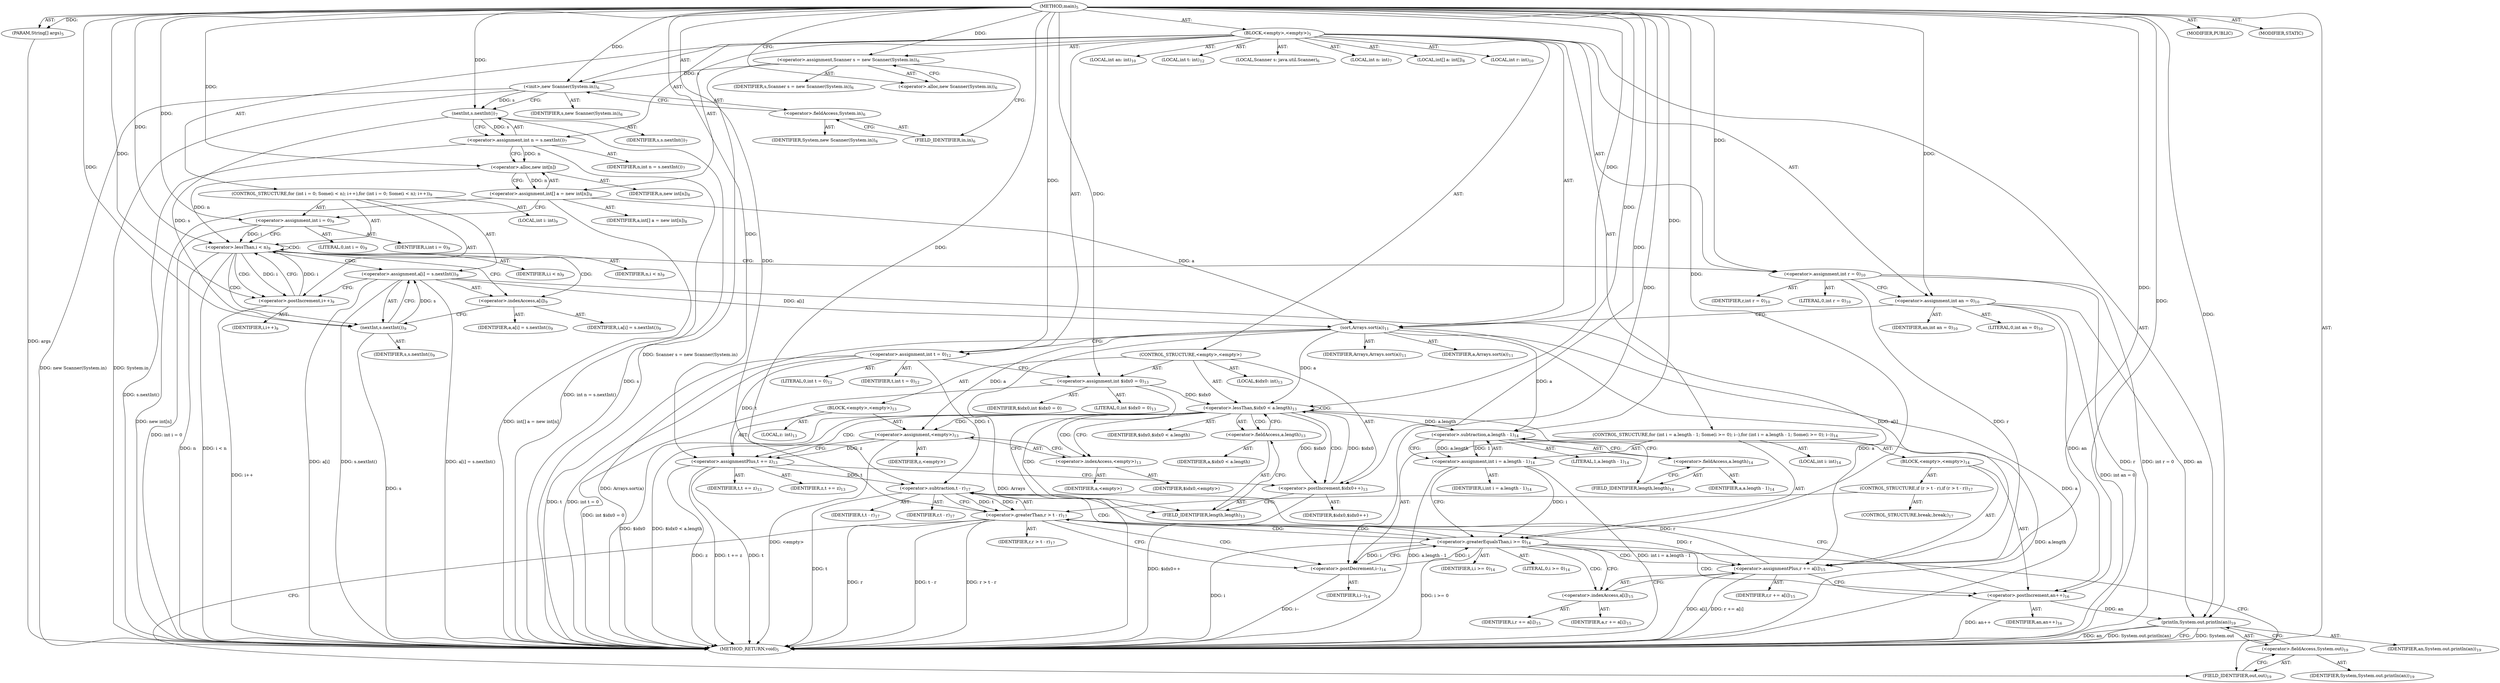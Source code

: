 digraph "main" {  
"19" [label = <(METHOD,main)<SUB>5</SUB>> ]
"20" [label = <(PARAM,String[] args)<SUB>5</SUB>> ]
"21" [label = <(BLOCK,&lt;empty&gt;,&lt;empty&gt;)<SUB>5</SUB>> ]
"4" [label = <(LOCAL,Scanner s: java.util.Scanner)<SUB>6</SUB>> ]
"22" [label = <(&lt;operator&gt;.assignment,Scanner s = new Scanner(System.in))<SUB>6</SUB>> ]
"23" [label = <(IDENTIFIER,s,Scanner s = new Scanner(System.in))<SUB>6</SUB>> ]
"24" [label = <(&lt;operator&gt;.alloc,new Scanner(System.in))<SUB>6</SUB>> ]
"25" [label = <(&lt;init&gt;,new Scanner(System.in))<SUB>6</SUB>> ]
"3" [label = <(IDENTIFIER,s,new Scanner(System.in))<SUB>6</SUB>> ]
"26" [label = <(&lt;operator&gt;.fieldAccess,System.in)<SUB>6</SUB>> ]
"27" [label = <(IDENTIFIER,System,new Scanner(System.in))<SUB>6</SUB>> ]
"28" [label = <(FIELD_IDENTIFIER,in,in)<SUB>6</SUB>> ]
"29" [label = <(LOCAL,int n: int)<SUB>7</SUB>> ]
"30" [label = <(&lt;operator&gt;.assignment,int n = s.nextInt())<SUB>7</SUB>> ]
"31" [label = <(IDENTIFIER,n,int n = s.nextInt())<SUB>7</SUB>> ]
"32" [label = <(nextInt,s.nextInt())<SUB>7</SUB>> ]
"33" [label = <(IDENTIFIER,s,s.nextInt())<SUB>7</SUB>> ]
"34" [label = <(LOCAL,int[] a: int[])<SUB>8</SUB>> ]
"35" [label = <(&lt;operator&gt;.assignment,int[] a = new int[n])<SUB>8</SUB>> ]
"36" [label = <(IDENTIFIER,a,int[] a = new int[n])<SUB>8</SUB>> ]
"37" [label = <(&lt;operator&gt;.alloc,new int[n])> ]
"38" [label = <(IDENTIFIER,n,new int[n])<SUB>8</SUB>> ]
"39" [label = <(CONTROL_STRUCTURE,for (int i = 0; Some(i &lt; n); i++),for (int i = 0; Some(i &lt; n); i++))<SUB>9</SUB>> ]
"40" [label = <(LOCAL,int i: int)<SUB>9</SUB>> ]
"41" [label = <(&lt;operator&gt;.assignment,int i = 0)<SUB>9</SUB>> ]
"42" [label = <(IDENTIFIER,i,int i = 0)<SUB>9</SUB>> ]
"43" [label = <(LITERAL,0,int i = 0)<SUB>9</SUB>> ]
"44" [label = <(&lt;operator&gt;.lessThan,i &lt; n)<SUB>9</SUB>> ]
"45" [label = <(IDENTIFIER,i,i &lt; n)<SUB>9</SUB>> ]
"46" [label = <(IDENTIFIER,n,i &lt; n)<SUB>9</SUB>> ]
"47" [label = <(&lt;operator&gt;.postIncrement,i++)<SUB>9</SUB>> ]
"48" [label = <(IDENTIFIER,i,i++)<SUB>9</SUB>> ]
"49" [label = <(&lt;operator&gt;.assignment,a[i] = s.nextInt())<SUB>9</SUB>> ]
"50" [label = <(&lt;operator&gt;.indexAccess,a[i])<SUB>9</SUB>> ]
"51" [label = <(IDENTIFIER,a,a[i] = s.nextInt())<SUB>9</SUB>> ]
"52" [label = <(IDENTIFIER,i,a[i] = s.nextInt())<SUB>9</SUB>> ]
"53" [label = <(nextInt,s.nextInt())<SUB>9</SUB>> ]
"54" [label = <(IDENTIFIER,s,s.nextInt())<SUB>9</SUB>> ]
"55" [label = <(LOCAL,int r: int)<SUB>10</SUB>> ]
"56" [label = <(LOCAL,int an: int)<SUB>10</SUB>> ]
"57" [label = <(&lt;operator&gt;.assignment,int r = 0)<SUB>10</SUB>> ]
"58" [label = <(IDENTIFIER,r,int r = 0)<SUB>10</SUB>> ]
"59" [label = <(LITERAL,0,int r = 0)<SUB>10</SUB>> ]
"60" [label = <(&lt;operator&gt;.assignment,int an = 0)<SUB>10</SUB>> ]
"61" [label = <(IDENTIFIER,an,int an = 0)<SUB>10</SUB>> ]
"62" [label = <(LITERAL,0,int an = 0)<SUB>10</SUB>> ]
"63" [label = <(sort,Arrays.sort(a))<SUB>11</SUB>> ]
"64" [label = <(IDENTIFIER,Arrays,Arrays.sort(a))<SUB>11</SUB>> ]
"65" [label = <(IDENTIFIER,a,Arrays.sort(a))<SUB>11</SUB>> ]
"66" [label = <(LOCAL,int t: int)<SUB>12</SUB>> ]
"67" [label = <(&lt;operator&gt;.assignment,int t = 0)<SUB>12</SUB>> ]
"68" [label = <(IDENTIFIER,t,int t = 0)<SUB>12</SUB>> ]
"69" [label = <(LITERAL,0,int t = 0)<SUB>12</SUB>> ]
"70" [label = <(CONTROL_STRUCTURE,&lt;empty&gt;,&lt;empty&gt;)> ]
"71" [label = <(LOCAL,$idx0: int)<SUB>13</SUB>> ]
"72" [label = <(&lt;operator&gt;.assignment,int $idx0 = 0)<SUB>13</SUB>> ]
"73" [label = <(IDENTIFIER,$idx0,int $idx0 = 0)> ]
"74" [label = <(LITERAL,0,int $idx0 = 0)<SUB>13</SUB>> ]
"75" [label = <(&lt;operator&gt;.lessThan,$idx0 &lt; a.length)<SUB>13</SUB>> ]
"76" [label = <(IDENTIFIER,$idx0,$idx0 &lt; a.length)> ]
"77" [label = <(&lt;operator&gt;.fieldAccess,a.length)<SUB>13</SUB>> ]
"78" [label = <(IDENTIFIER,a,$idx0 &lt; a.length)> ]
"79" [label = <(FIELD_IDENTIFIER,length,length)<SUB>13</SUB>> ]
"80" [label = <(&lt;operator&gt;.postIncrement,$idx0++)<SUB>13</SUB>> ]
"81" [label = <(IDENTIFIER,$idx0,$idx0++)> ]
"82" [label = <(BLOCK,&lt;empty&gt;,&lt;empty&gt;)<SUB>13</SUB>> ]
"83" [label = <(LOCAL,z: int)<SUB>13</SUB>> ]
"84" [label = <(&lt;operator&gt;.assignment,&lt;empty&gt;)<SUB>13</SUB>> ]
"85" [label = <(IDENTIFIER,z,&lt;empty&gt;)> ]
"86" [label = <(&lt;operator&gt;.indexAccess,&lt;empty&gt;)<SUB>13</SUB>> ]
"87" [label = <(IDENTIFIER,a,&lt;empty&gt;)> ]
"88" [label = <(IDENTIFIER,$idx0,&lt;empty&gt;)> ]
"89" [label = <(&lt;operator&gt;.assignmentPlus,t += z)<SUB>13</SUB>> ]
"90" [label = <(IDENTIFIER,t,t += z)<SUB>13</SUB>> ]
"91" [label = <(IDENTIFIER,z,t += z)<SUB>13</SUB>> ]
"92" [label = <(CONTROL_STRUCTURE,for (int i = a.length - 1; Some(i &gt;= 0); i--),for (int i = a.length - 1; Some(i &gt;= 0); i--))<SUB>14</SUB>> ]
"93" [label = <(LOCAL,int i: int)<SUB>14</SUB>> ]
"94" [label = <(&lt;operator&gt;.assignment,int i = a.length - 1)<SUB>14</SUB>> ]
"95" [label = <(IDENTIFIER,i,int i = a.length - 1)<SUB>14</SUB>> ]
"96" [label = <(&lt;operator&gt;.subtraction,a.length - 1)<SUB>14</SUB>> ]
"97" [label = <(&lt;operator&gt;.fieldAccess,a.length)<SUB>14</SUB>> ]
"98" [label = <(IDENTIFIER,a,a.length - 1)<SUB>14</SUB>> ]
"99" [label = <(FIELD_IDENTIFIER,length,length)<SUB>14</SUB>> ]
"100" [label = <(LITERAL,1,a.length - 1)<SUB>14</SUB>> ]
"101" [label = <(&lt;operator&gt;.greaterEqualsThan,i &gt;= 0)<SUB>14</SUB>> ]
"102" [label = <(IDENTIFIER,i,i &gt;= 0)<SUB>14</SUB>> ]
"103" [label = <(LITERAL,0,i &gt;= 0)<SUB>14</SUB>> ]
"104" [label = <(&lt;operator&gt;.postDecrement,i--)<SUB>14</SUB>> ]
"105" [label = <(IDENTIFIER,i,i--)<SUB>14</SUB>> ]
"106" [label = <(BLOCK,&lt;empty&gt;,&lt;empty&gt;)<SUB>14</SUB>> ]
"107" [label = <(&lt;operator&gt;.assignmentPlus,r += a[i])<SUB>15</SUB>> ]
"108" [label = <(IDENTIFIER,r,r += a[i])<SUB>15</SUB>> ]
"109" [label = <(&lt;operator&gt;.indexAccess,a[i])<SUB>15</SUB>> ]
"110" [label = <(IDENTIFIER,a,r += a[i])<SUB>15</SUB>> ]
"111" [label = <(IDENTIFIER,i,r += a[i])<SUB>15</SUB>> ]
"112" [label = <(&lt;operator&gt;.postIncrement,an++)<SUB>16</SUB>> ]
"113" [label = <(IDENTIFIER,an,an++)<SUB>16</SUB>> ]
"114" [label = <(CONTROL_STRUCTURE,if (r &gt; t - r),if (r &gt; t - r))<SUB>17</SUB>> ]
"115" [label = <(&lt;operator&gt;.greaterThan,r &gt; t - r)<SUB>17</SUB>> ]
"116" [label = <(IDENTIFIER,r,r &gt; t - r)<SUB>17</SUB>> ]
"117" [label = <(&lt;operator&gt;.subtraction,t - r)<SUB>17</SUB>> ]
"118" [label = <(IDENTIFIER,t,t - r)<SUB>17</SUB>> ]
"119" [label = <(IDENTIFIER,r,t - r)<SUB>17</SUB>> ]
"120" [label = <(CONTROL_STRUCTURE,break;,break;)<SUB>17</SUB>> ]
"121" [label = <(println,System.out.println(an))<SUB>19</SUB>> ]
"122" [label = <(&lt;operator&gt;.fieldAccess,System.out)<SUB>19</SUB>> ]
"123" [label = <(IDENTIFIER,System,System.out.println(an))<SUB>19</SUB>> ]
"124" [label = <(FIELD_IDENTIFIER,out,out)<SUB>19</SUB>> ]
"125" [label = <(IDENTIFIER,an,System.out.println(an))<SUB>19</SUB>> ]
"126" [label = <(MODIFIER,PUBLIC)> ]
"127" [label = <(MODIFIER,STATIC)> ]
"128" [label = <(METHOD_RETURN,void)<SUB>5</SUB>> ]
  "19" -> "20"  [ label = "AST: "] 
  "19" -> "21"  [ label = "AST: "] 
  "19" -> "126"  [ label = "AST: "] 
  "19" -> "127"  [ label = "AST: "] 
  "19" -> "128"  [ label = "AST: "] 
  "21" -> "4"  [ label = "AST: "] 
  "21" -> "22"  [ label = "AST: "] 
  "21" -> "25"  [ label = "AST: "] 
  "21" -> "29"  [ label = "AST: "] 
  "21" -> "30"  [ label = "AST: "] 
  "21" -> "34"  [ label = "AST: "] 
  "21" -> "35"  [ label = "AST: "] 
  "21" -> "39"  [ label = "AST: "] 
  "21" -> "55"  [ label = "AST: "] 
  "21" -> "56"  [ label = "AST: "] 
  "21" -> "57"  [ label = "AST: "] 
  "21" -> "60"  [ label = "AST: "] 
  "21" -> "63"  [ label = "AST: "] 
  "21" -> "66"  [ label = "AST: "] 
  "21" -> "67"  [ label = "AST: "] 
  "21" -> "70"  [ label = "AST: "] 
  "21" -> "92"  [ label = "AST: "] 
  "21" -> "121"  [ label = "AST: "] 
  "22" -> "23"  [ label = "AST: "] 
  "22" -> "24"  [ label = "AST: "] 
  "25" -> "3"  [ label = "AST: "] 
  "25" -> "26"  [ label = "AST: "] 
  "26" -> "27"  [ label = "AST: "] 
  "26" -> "28"  [ label = "AST: "] 
  "30" -> "31"  [ label = "AST: "] 
  "30" -> "32"  [ label = "AST: "] 
  "32" -> "33"  [ label = "AST: "] 
  "35" -> "36"  [ label = "AST: "] 
  "35" -> "37"  [ label = "AST: "] 
  "37" -> "38"  [ label = "AST: "] 
  "39" -> "40"  [ label = "AST: "] 
  "39" -> "41"  [ label = "AST: "] 
  "39" -> "44"  [ label = "AST: "] 
  "39" -> "47"  [ label = "AST: "] 
  "39" -> "49"  [ label = "AST: "] 
  "41" -> "42"  [ label = "AST: "] 
  "41" -> "43"  [ label = "AST: "] 
  "44" -> "45"  [ label = "AST: "] 
  "44" -> "46"  [ label = "AST: "] 
  "47" -> "48"  [ label = "AST: "] 
  "49" -> "50"  [ label = "AST: "] 
  "49" -> "53"  [ label = "AST: "] 
  "50" -> "51"  [ label = "AST: "] 
  "50" -> "52"  [ label = "AST: "] 
  "53" -> "54"  [ label = "AST: "] 
  "57" -> "58"  [ label = "AST: "] 
  "57" -> "59"  [ label = "AST: "] 
  "60" -> "61"  [ label = "AST: "] 
  "60" -> "62"  [ label = "AST: "] 
  "63" -> "64"  [ label = "AST: "] 
  "63" -> "65"  [ label = "AST: "] 
  "67" -> "68"  [ label = "AST: "] 
  "67" -> "69"  [ label = "AST: "] 
  "70" -> "71"  [ label = "AST: "] 
  "70" -> "72"  [ label = "AST: "] 
  "70" -> "75"  [ label = "AST: "] 
  "70" -> "80"  [ label = "AST: "] 
  "70" -> "82"  [ label = "AST: "] 
  "72" -> "73"  [ label = "AST: "] 
  "72" -> "74"  [ label = "AST: "] 
  "75" -> "76"  [ label = "AST: "] 
  "75" -> "77"  [ label = "AST: "] 
  "77" -> "78"  [ label = "AST: "] 
  "77" -> "79"  [ label = "AST: "] 
  "80" -> "81"  [ label = "AST: "] 
  "82" -> "83"  [ label = "AST: "] 
  "82" -> "84"  [ label = "AST: "] 
  "82" -> "89"  [ label = "AST: "] 
  "84" -> "85"  [ label = "AST: "] 
  "84" -> "86"  [ label = "AST: "] 
  "86" -> "87"  [ label = "AST: "] 
  "86" -> "88"  [ label = "AST: "] 
  "89" -> "90"  [ label = "AST: "] 
  "89" -> "91"  [ label = "AST: "] 
  "92" -> "93"  [ label = "AST: "] 
  "92" -> "94"  [ label = "AST: "] 
  "92" -> "101"  [ label = "AST: "] 
  "92" -> "104"  [ label = "AST: "] 
  "92" -> "106"  [ label = "AST: "] 
  "94" -> "95"  [ label = "AST: "] 
  "94" -> "96"  [ label = "AST: "] 
  "96" -> "97"  [ label = "AST: "] 
  "96" -> "100"  [ label = "AST: "] 
  "97" -> "98"  [ label = "AST: "] 
  "97" -> "99"  [ label = "AST: "] 
  "101" -> "102"  [ label = "AST: "] 
  "101" -> "103"  [ label = "AST: "] 
  "104" -> "105"  [ label = "AST: "] 
  "106" -> "107"  [ label = "AST: "] 
  "106" -> "112"  [ label = "AST: "] 
  "106" -> "114"  [ label = "AST: "] 
  "107" -> "108"  [ label = "AST: "] 
  "107" -> "109"  [ label = "AST: "] 
  "109" -> "110"  [ label = "AST: "] 
  "109" -> "111"  [ label = "AST: "] 
  "112" -> "113"  [ label = "AST: "] 
  "114" -> "115"  [ label = "AST: "] 
  "114" -> "120"  [ label = "AST: "] 
  "115" -> "116"  [ label = "AST: "] 
  "115" -> "117"  [ label = "AST: "] 
  "117" -> "118"  [ label = "AST: "] 
  "117" -> "119"  [ label = "AST: "] 
  "121" -> "122"  [ label = "AST: "] 
  "121" -> "125"  [ label = "AST: "] 
  "122" -> "123"  [ label = "AST: "] 
  "122" -> "124"  [ label = "AST: "] 
  "22" -> "28"  [ label = "CFG: "] 
  "25" -> "32"  [ label = "CFG: "] 
  "30" -> "37"  [ label = "CFG: "] 
  "35" -> "41"  [ label = "CFG: "] 
  "57" -> "60"  [ label = "CFG: "] 
  "60" -> "63"  [ label = "CFG: "] 
  "63" -> "67"  [ label = "CFG: "] 
  "67" -> "72"  [ label = "CFG: "] 
  "121" -> "128"  [ label = "CFG: "] 
  "24" -> "22"  [ label = "CFG: "] 
  "26" -> "25"  [ label = "CFG: "] 
  "32" -> "30"  [ label = "CFG: "] 
  "37" -> "35"  [ label = "CFG: "] 
  "41" -> "44"  [ label = "CFG: "] 
  "44" -> "50"  [ label = "CFG: "] 
  "44" -> "57"  [ label = "CFG: "] 
  "47" -> "44"  [ label = "CFG: "] 
  "49" -> "47"  [ label = "CFG: "] 
  "72" -> "79"  [ label = "CFG: "] 
  "75" -> "86"  [ label = "CFG: "] 
  "75" -> "99"  [ label = "CFG: "] 
  "80" -> "79"  [ label = "CFG: "] 
  "94" -> "101"  [ label = "CFG: "] 
  "101" -> "109"  [ label = "CFG: "] 
  "101" -> "124"  [ label = "CFG: "] 
  "104" -> "101"  [ label = "CFG: "] 
  "122" -> "121"  [ label = "CFG: "] 
  "28" -> "26"  [ label = "CFG: "] 
  "50" -> "53"  [ label = "CFG: "] 
  "53" -> "49"  [ label = "CFG: "] 
  "77" -> "75"  [ label = "CFG: "] 
  "84" -> "89"  [ label = "CFG: "] 
  "89" -> "80"  [ label = "CFG: "] 
  "96" -> "94"  [ label = "CFG: "] 
  "107" -> "112"  [ label = "CFG: "] 
  "112" -> "117"  [ label = "CFG: "] 
  "124" -> "122"  [ label = "CFG: "] 
  "79" -> "77"  [ label = "CFG: "] 
  "86" -> "84"  [ label = "CFG: "] 
  "97" -> "96"  [ label = "CFG: "] 
  "109" -> "107"  [ label = "CFG: "] 
  "115" -> "124"  [ label = "CFG: "] 
  "115" -> "104"  [ label = "CFG: "] 
  "99" -> "97"  [ label = "CFG: "] 
  "117" -> "115"  [ label = "CFG: "] 
  "19" -> "24"  [ label = "CFG: "] 
  "20" -> "128"  [ label = "DDG: args"] 
  "22" -> "128"  [ label = "DDG: Scanner s = new Scanner(System.in)"] 
  "25" -> "128"  [ label = "DDG: System.in"] 
  "25" -> "128"  [ label = "DDG: new Scanner(System.in)"] 
  "32" -> "128"  [ label = "DDG: s"] 
  "30" -> "128"  [ label = "DDG: s.nextInt()"] 
  "30" -> "128"  [ label = "DDG: int n = s.nextInt()"] 
  "35" -> "128"  [ label = "DDG: new int[n]"] 
  "35" -> "128"  [ label = "DDG: int[] a = new int[n]"] 
  "41" -> "128"  [ label = "DDG: int i = 0"] 
  "44" -> "128"  [ label = "DDG: n"] 
  "44" -> "128"  [ label = "DDG: i &lt; n"] 
  "57" -> "128"  [ label = "DDG: r"] 
  "57" -> "128"  [ label = "DDG: int r = 0"] 
  "60" -> "128"  [ label = "DDG: int an = 0"] 
  "63" -> "128"  [ label = "DDG: a"] 
  "63" -> "128"  [ label = "DDG: Arrays.sort(a)"] 
  "67" -> "128"  [ label = "DDG: t"] 
  "67" -> "128"  [ label = "DDG: int t = 0"] 
  "72" -> "128"  [ label = "DDG: int $idx0 = 0"] 
  "75" -> "128"  [ label = "DDG: $idx0"] 
  "75" -> "128"  [ label = "DDG: $idx0 &lt; a.length"] 
  "96" -> "128"  [ label = "DDG: a.length"] 
  "94" -> "128"  [ label = "DDG: a.length - 1"] 
  "94" -> "128"  [ label = "DDG: int i = a.length - 1"] 
  "101" -> "128"  [ label = "DDG: i"] 
  "101" -> "128"  [ label = "DDG: i &gt;= 0"] 
  "107" -> "128"  [ label = "DDG: a[i]"] 
  "107" -> "128"  [ label = "DDG: r += a[i]"] 
  "112" -> "128"  [ label = "DDG: an++"] 
  "115" -> "128"  [ label = "DDG: r"] 
  "117" -> "128"  [ label = "DDG: t"] 
  "115" -> "128"  [ label = "DDG: t - r"] 
  "115" -> "128"  [ label = "DDG: r &gt; t - r"] 
  "104" -> "128"  [ label = "DDG: i--"] 
  "121" -> "128"  [ label = "DDG: System.out"] 
  "121" -> "128"  [ label = "DDG: an"] 
  "121" -> "128"  [ label = "DDG: System.out.println(an)"] 
  "84" -> "128"  [ label = "DDG: &lt;empty&gt;"] 
  "89" -> "128"  [ label = "DDG: t"] 
  "89" -> "128"  [ label = "DDG: z"] 
  "89" -> "128"  [ label = "DDG: t += z"] 
  "80" -> "128"  [ label = "DDG: $idx0++"] 
  "49" -> "128"  [ label = "DDG: a[i]"] 
  "53" -> "128"  [ label = "DDG: s"] 
  "49" -> "128"  [ label = "DDG: s.nextInt()"] 
  "49" -> "128"  [ label = "DDG: a[i] = s.nextInt()"] 
  "47" -> "128"  [ label = "DDG: i++"] 
  "63" -> "128"  [ label = "DDG: Arrays"] 
  "19" -> "20"  [ label = "DDG: "] 
  "19" -> "22"  [ label = "DDG: "] 
  "32" -> "30"  [ label = "DDG: s"] 
  "37" -> "35"  [ label = "DDG: n"] 
  "19" -> "57"  [ label = "DDG: "] 
  "19" -> "60"  [ label = "DDG: "] 
  "19" -> "67"  [ label = "DDG: "] 
  "22" -> "25"  [ label = "DDG: s"] 
  "19" -> "25"  [ label = "DDG: "] 
  "19" -> "41"  [ label = "DDG: "] 
  "53" -> "49"  [ label = "DDG: s"] 
  "19" -> "63"  [ label = "DDG: "] 
  "35" -> "63"  [ label = "DDG: a"] 
  "49" -> "63"  [ label = "DDG: a[i]"] 
  "19" -> "72"  [ label = "DDG: "] 
  "96" -> "94"  [ label = "DDG: a.length"] 
  "96" -> "94"  [ label = "DDG: 1"] 
  "60" -> "121"  [ label = "DDG: an"] 
  "112" -> "121"  [ label = "DDG: an"] 
  "19" -> "121"  [ label = "DDG: "] 
  "25" -> "32"  [ label = "DDG: s"] 
  "19" -> "32"  [ label = "DDG: "] 
  "30" -> "37"  [ label = "DDG: n"] 
  "19" -> "37"  [ label = "DDG: "] 
  "41" -> "44"  [ label = "DDG: i"] 
  "47" -> "44"  [ label = "DDG: i"] 
  "19" -> "44"  [ label = "DDG: "] 
  "37" -> "44"  [ label = "DDG: n"] 
  "44" -> "47"  [ label = "DDG: i"] 
  "19" -> "47"  [ label = "DDG: "] 
  "72" -> "75"  [ label = "DDG: $idx0"] 
  "80" -> "75"  [ label = "DDG: $idx0"] 
  "19" -> "75"  [ label = "DDG: "] 
  "63" -> "75"  [ label = "DDG: a"] 
  "75" -> "80"  [ label = "DDG: $idx0"] 
  "19" -> "80"  [ label = "DDG: "] 
  "63" -> "84"  [ label = "DDG: a"] 
  "84" -> "89"  [ label = "DDG: z"] 
  "19" -> "89"  [ label = "DDG: "] 
  "94" -> "101"  [ label = "DDG: i"] 
  "104" -> "101"  [ label = "DDG: i"] 
  "19" -> "101"  [ label = "DDG: "] 
  "101" -> "104"  [ label = "DDG: i"] 
  "19" -> "104"  [ label = "DDG: "] 
  "63" -> "107"  [ label = "DDG: a"] 
  "49" -> "107"  [ label = "DDG: a[i]"] 
  "32" -> "53"  [ label = "DDG: s"] 
  "19" -> "53"  [ label = "DDG: "] 
  "67" -> "89"  [ label = "DDG: t"] 
  "63" -> "96"  [ label = "DDG: a"] 
  "75" -> "96"  [ label = "DDG: a.length"] 
  "19" -> "96"  [ label = "DDG: "] 
  "57" -> "107"  [ label = "DDG: r"] 
  "115" -> "107"  [ label = "DDG: r"] 
  "19" -> "107"  [ label = "DDG: "] 
  "60" -> "112"  [ label = "DDG: an"] 
  "19" -> "112"  [ label = "DDG: "] 
  "117" -> "115"  [ label = "DDG: r"] 
  "19" -> "115"  [ label = "DDG: "] 
  "117" -> "115"  [ label = "DDG: t"] 
  "67" -> "117"  [ label = "DDG: t"] 
  "89" -> "117"  [ label = "DDG: t"] 
  "19" -> "117"  [ label = "DDG: "] 
  "107" -> "117"  [ label = "DDG: r"] 
  "44" -> "47"  [ label = "CDG: "] 
  "44" -> "49"  [ label = "CDG: "] 
  "44" -> "53"  [ label = "CDG: "] 
  "44" -> "50"  [ label = "CDG: "] 
  "44" -> "44"  [ label = "CDG: "] 
  "75" -> "80"  [ label = "CDG: "] 
  "75" -> "77"  [ label = "CDG: "] 
  "75" -> "89"  [ label = "CDG: "] 
  "75" -> "75"  [ label = "CDG: "] 
  "75" -> "84"  [ label = "CDG: "] 
  "75" -> "79"  [ label = "CDG: "] 
  "75" -> "86"  [ label = "CDG: "] 
  "101" -> "107"  [ label = "CDG: "] 
  "101" -> "115"  [ label = "CDG: "] 
  "101" -> "117"  [ label = "CDG: "] 
  "101" -> "112"  [ label = "CDG: "] 
  "101" -> "109"  [ label = "CDG: "] 
  "115" -> "104"  [ label = "CDG: "] 
  "115" -> "101"  [ label = "CDG: "] 
}
